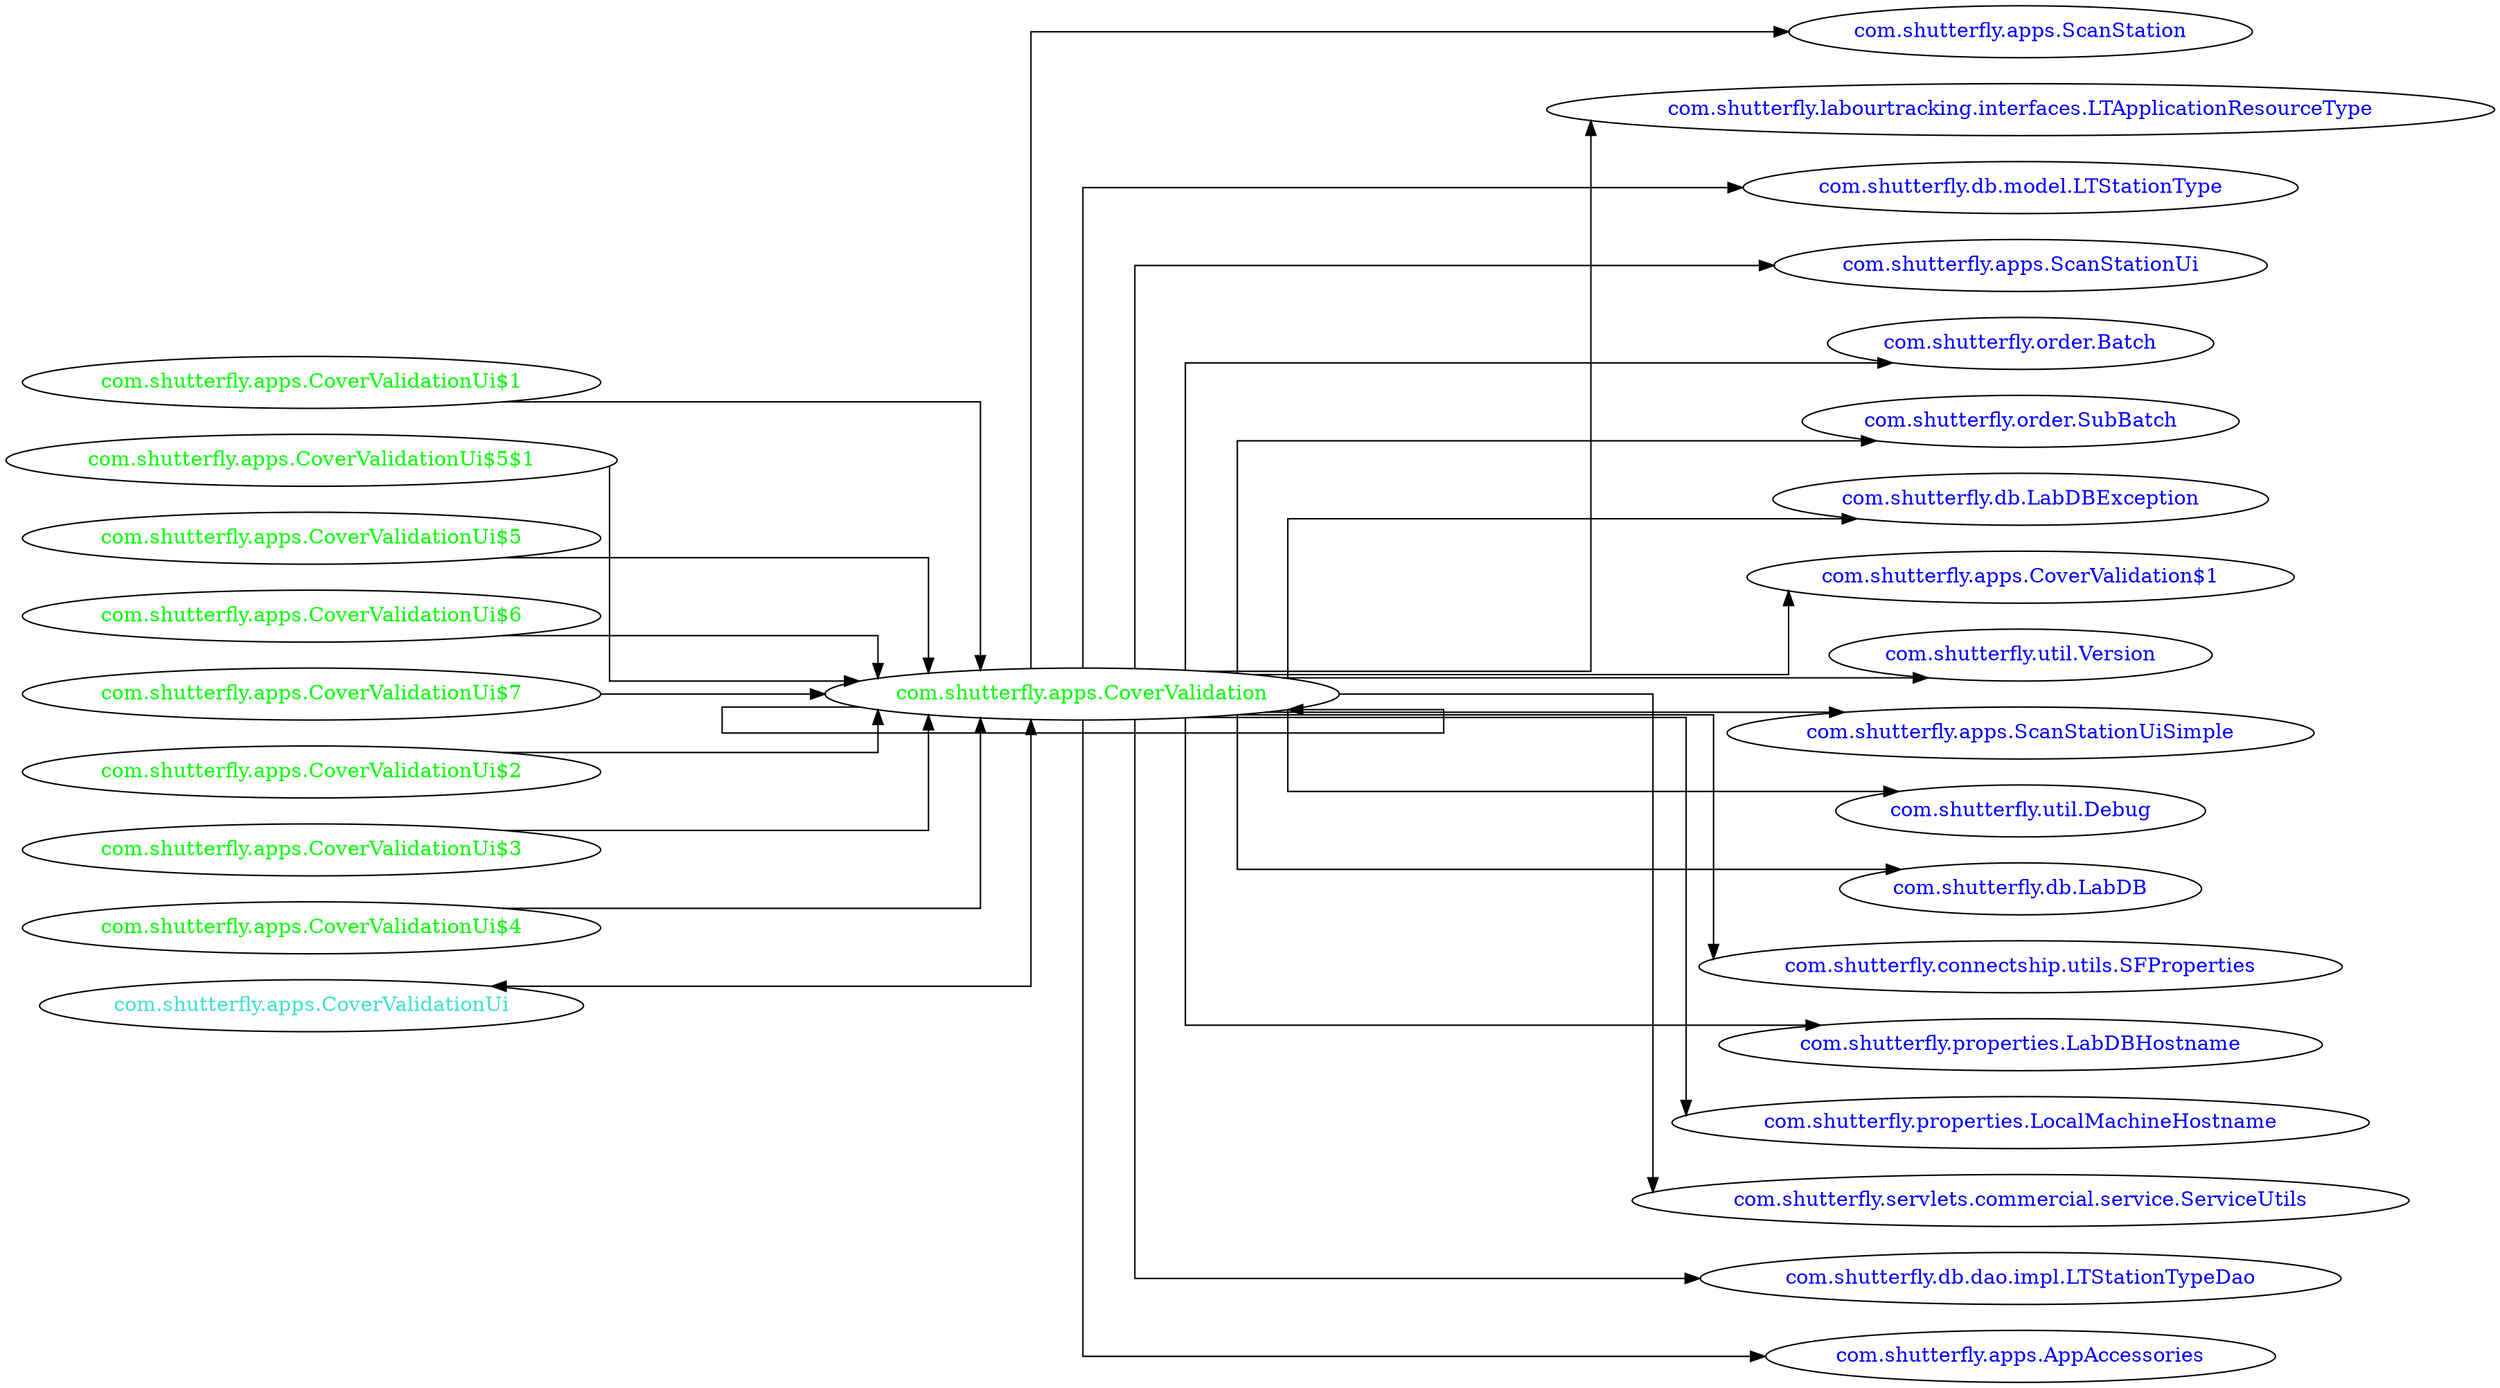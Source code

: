 digraph dependencyGraph {
 concentrate=true;
 ranksep="2.0";
 rankdir="LR"; 
 splines="ortho";
"com.shutterfly.apps.CoverValidation" [fontcolor="red"];
"com.shutterfly.apps.ScanStation" [ fontcolor="blue" ];
"com.shutterfly.apps.CoverValidation"->"com.shutterfly.apps.ScanStation";
"com.shutterfly.labourtracking.interfaces.LTApplicationResourceType" [ fontcolor="blue" ];
"com.shutterfly.apps.CoverValidation"->"com.shutterfly.labourtracking.interfaces.LTApplicationResourceType";
"com.shutterfly.db.model.LTStationType" [ fontcolor="blue" ];
"com.shutterfly.apps.CoverValidation"->"com.shutterfly.db.model.LTStationType";
"com.shutterfly.apps.ScanStationUi" [ fontcolor="blue" ];
"com.shutterfly.apps.CoverValidation"->"com.shutterfly.apps.ScanStationUi";
"com.shutterfly.order.Batch" [ fontcolor="blue" ];
"com.shutterfly.apps.CoverValidation"->"com.shutterfly.order.Batch";
"com.shutterfly.order.SubBatch" [ fontcolor="blue" ];
"com.shutterfly.apps.CoverValidation"->"com.shutterfly.order.SubBatch";
"com.shutterfly.db.LabDBException" [ fontcolor="blue" ];
"com.shutterfly.apps.CoverValidation"->"com.shutterfly.db.LabDBException";
"com.shutterfly.apps.CoverValidation$1" [ fontcolor="blue" ];
"com.shutterfly.apps.CoverValidation"->"com.shutterfly.apps.CoverValidation$1";
"com.shutterfly.util.Version" [ fontcolor="blue" ];
"com.shutterfly.apps.CoverValidation"->"com.shutterfly.util.Version";
"com.shutterfly.apps.ScanStationUiSimple" [ fontcolor="blue" ];
"com.shutterfly.apps.CoverValidation"->"com.shutterfly.apps.ScanStationUiSimple";
"com.shutterfly.util.Debug" [ fontcolor="blue" ];
"com.shutterfly.apps.CoverValidation"->"com.shutterfly.util.Debug";
"com.shutterfly.db.LabDB" [ fontcolor="blue" ];
"com.shutterfly.apps.CoverValidation"->"com.shutterfly.db.LabDB";
"com.shutterfly.connectship.utils.SFProperties" [ fontcolor="blue" ];
"com.shutterfly.apps.CoverValidation"->"com.shutterfly.connectship.utils.SFProperties";
"com.shutterfly.properties.LabDBHostname" [ fontcolor="blue" ];
"com.shutterfly.apps.CoverValidation"->"com.shutterfly.properties.LabDBHostname";
"com.shutterfly.properties.LocalMachineHostname" [ fontcolor="blue" ];
"com.shutterfly.apps.CoverValidation"->"com.shutterfly.properties.LocalMachineHostname";
"com.shutterfly.servlets.commercial.service.ServiceUtils" [ fontcolor="blue" ];
"com.shutterfly.apps.CoverValidation"->"com.shutterfly.servlets.commercial.service.ServiceUtils";
"com.shutterfly.db.dao.impl.LTStationTypeDao" [ fontcolor="blue" ];
"com.shutterfly.apps.CoverValidation"->"com.shutterfly.db.dao.impl.LTStationTypeDao";
"com.shutterfly.apps.AppAccessories" [ fontcolor="blue" ];
"com.shutterfly.apps.CoverValidation"->"com.shutterfly.apps.AppAccessories";
"com.shutterfly.apps.CoverValidationUi$1" [ fontcolor="green" ];
"com.shutterfly.apps.CoverValidationUi$1"->"com.shutterfly.apps.CoverValidation";
"com.shutterfly.apps.CoverValidationUi$5$1" [ fontcolor="green" ];
"com.shutterfly.apps.CoverValidationUi$5$1"->"com.shutterfly.apps.CoverValidation";
"com.shutterfly.apps.CoverValidationUi$5" [ fontcolor="green" ];
"com.shutterfly.apps.CoverValidationUi$5"->"com.shutterfly.apps.CoverValidation";
"com.shutterfly.apps.CoverValidationUi$6" [ fontcolor="green" ];
"com.shutterfly.apps.CoverValidationUi$6"->"com.shutterfly.apps.CoverValidation";
"com.shutterfly.apps.CoverValidationUi$7" [ fontcolor="green" ];
"com.shutterfly.apps.CoverValidationUi$7"->"com.shutterfly.apps.CoverValidation";
"com.shutterfly.apps.CoverValidation" [ fontcolor="green" ];
"com.shutterfly.apps.CoverValidation"->"com.shutterfly.apps.CoverValidation";
"com.shutterfly.apps.CoverValidationUi$2" [ fontcolor="green" ];
"com.shutterfly.apps.CoverValidationUi$2"->"com.shutterfly.apps.CoverValidation";
"com.shutterfly.apps.CoverValidationUi$3" [ fontcolor="green" ];
"com.shutterfly.apps.CoverValidationUi$3"->"com.shutterfly.apps.CoverValidation";
"com.shutterfly.apps.CoverValidationUi$4" [ fontcolor="green" ];
"com.shutterfly.apps.CoverValidationUi$4"->"com.shutterfly.apps.CoverValidation";
"com.shutterfly.apps.CoverValidationUi" [ fontcolor="turquoise" ];
"com.shutterfly.apps.CoverValidationUi"->"com.shutterfly.apps.CoverValidation" [dir=both];
}